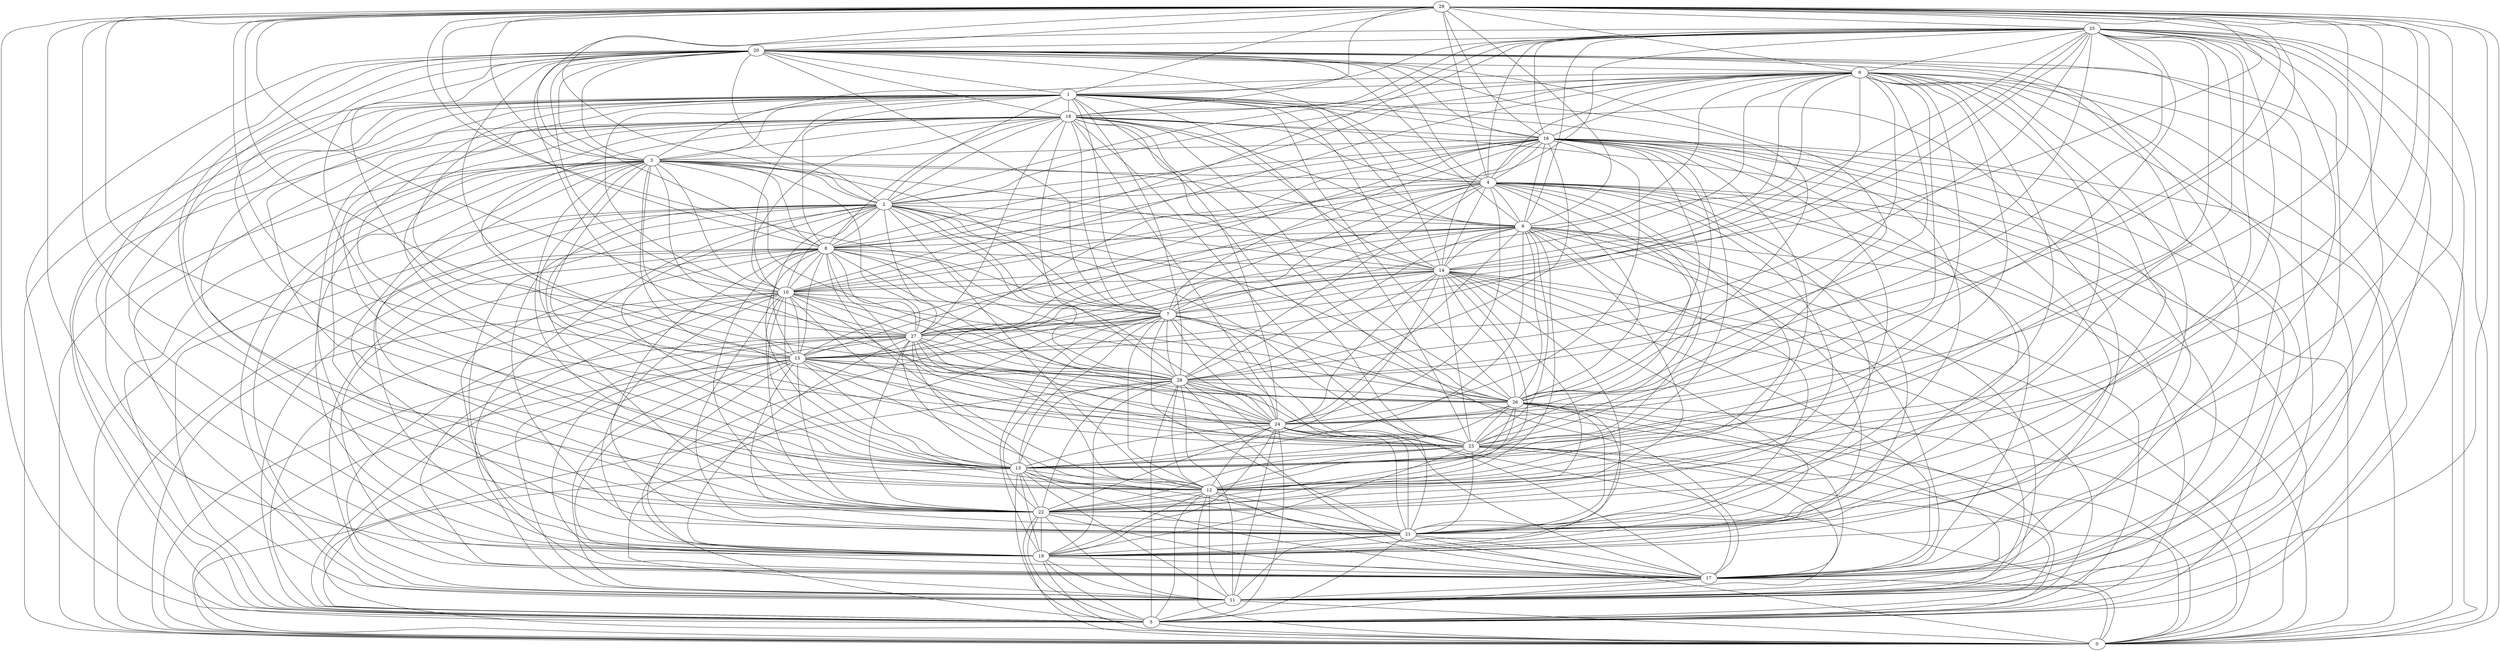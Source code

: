graph G {
    "25" -- "20";
    "28" -- "6";
    "28" -- "21";
    "20" -- "17";
    "25" -- "7";
    "19" -- "18";
    "26" -- "23";
    "22" -- "11";
    "17" -- "0";
    "17" -- "12";
    "28" -- "1";
    "20" -- "13";
    "27" -- "2";
    "5" -- "4";
    "24" -- "5";
    "23" -- "6";
    "22" -- "7";
    "12" -- "8";
    "14" -- "10";
    "18" -- "8";
    "15" -- "11";
    "19" -- "9";
    "21" -- "1";
    "18" -- "2";
    "14" -- "0";
    "11" -- "3";
    "15" -- "1";
    "12" -- "4";
    "12" -- "2";
    "17" -- "3";
    "14" -- "6";
    "15" -- "7";
    "21" -- "20";
    "29" -- "16";
    "24" -- "17";
    "25" -- "8";
    "20" -- "9";
    "28" -- "24";
    "19" -- "14";
    "19" -- "10";
    "26" -- "11";
    "5" -- "0";
    "29" -- "12";
    "11" -- "4";
    "7" -- "2";
    "10" -- "5";
    "22" -- "3";
    "17" -- "4";
    "27" -- "19";
    "20" -- "5";
    "28" -- "20";
    "20" -- "16";
    "27" -- "6";
    "22" -- "18";
    "29" -- "9";
    "26" -- "14";
    "26" -- "10";
    "19" -- "15";
    "19" -- "11";
    "28" -- "0";
    "20" -- "12";
    "25" -- "1";
    "13" -- "25";
    "24" -- "4";
    "29" -- "5";
    "27" -- "20";
    "18" -- "6";
    "26" -- "21";
    "7" -- "27";
    "29" -- "14";
    "24" -- "15";
    "19" -- "0";
    "19" -- "12";
    "1" -- "18";
    "18" -- "13";
    "25" -- "2";
    "9" -- "0";
    "3" -- "4";
    "7" -- "4";
    "6" -- "5";
    "21" -- "6";
    "16" -- "7";
    "24" -- "16";
    "8" -- "14";
    "15" -- "9";
    "12" -- "10";
    "20" -- "8";
    "17" -- "9";
    "22" -- "10";
    "16" -- "2";
    "13" -- "3";
    "13" -- "1";
    "14" -- "4";
    "10" -- "2";
    "15" -- "5";
    "19" -- "3";
    "12" -- "6";
    "20" -- "4";
    "20" -- "19";
    "9" -- "7";
    "23" -- "20";
    "22" -- "21";
    "29" -- "18";
    "27" -- "8";
    "26" -- "9";
    "17" -- "14";
    "17" -- "10";
    "20" -- "15";
    "28" -- "11";
    "28" -- "26";
    "7" -- "0";
    "6" -- "1";
    "5" -- "2";
    "8" -- "5";
    "24" -- "3";
    "7" -- "6";
    "19" -- "4";
    "29" -- "19";
    "18" -- "5";
    "22" -- "16";
    "25" -- "6";
    "23" -- "17";
    "28" -- "7";
    "28" -- "22";
    "20" -- "18";
    "25" -- "23";
    "24" -- "14";
    "24" -- "10";
    "29" -- "15";
    "21" -- "11";
    "12" -- "22";
    "23" -- "13";
    "28" -- "2";
    "26" -- "4";
    "27" -- "5";
    "16" -- "6";
    "24" -- "21";
    "21" -- "7";
    "23" -- "22";
    "9" -- "8";
    "26" -- "15";
    "21" -- "0";
    "13" -- "12";
    "16" -- "1";
    "16" -- "13";
    "23" -- "2";
    "11" -- "0";
    "6" -- "3";
    "10" -- "1";
    "11" -- "6";
    "18" -- "7";
    "26" -- "16";
    "17" -- "27";
    "13" -- "9";
    "22" -- "8";
    "23" -- "9";
    "25" -- "24";
    "20" -- "10";
    "25" -- "11";
    "2" -- "0";
    "15" -- "3";
    "3" -- "1";
    "8" -- "4";
    "29" -- "28";
    "8" -- "2";
    "13" -- "5";
    "21" -- "3";
    "22" -- "4";
    "22" -- "19";
    "11" -- "7";
    "23" -- "5";
    "17" -- "16";
    "28" -- "17";
    "27" -- "22";
    "27" -- "18";
    "29" -- "8";
    "24" -- "9";
    "23" -- "14";
    "29" -- "25";
    "22" -- "15";
    "25" -- "0";
    "25" -- "12";
    "4" -- "1";
    "28" -- "13";
    "3" -- "2";
    "26" -- "3";
    "29" -- "4";
    "16" -- "5";
    "24" -- "20";
    "29" -- "21";
    "21" -- "17";
    "27" -- "23";
    "23" -- "11";
    "16" -- "0";
    "16" -- "12";
    "29" -- "1";
    "21" -- "13";
    "26" -- "2";
    "25" -- "5";
    "22" -- "6";
    "23" -- "7";
    "11" -- "8";
    "10" -- "9";
    "17" -- "8";
    "12" -- "11";
    "23" -- "0";
    "15" -- "12";
    "22" -- "1";
    "14" -- "13";
    "21" -- "2";
    "13" -- "0";
    "8" -- "3";
    "8" -- "1";
    "15" -- "2";
    "9" -- "6";
    "12" -- "7";
    "28" -- "16";
    "25" -- "17";
    "24" -- "8";
    "21" -- "9";
    "27" -- "24";
    "18" -- "14";
    "18" -- "10";
    "26" -- "25";
    "27" -- "11";
    "4" -- "0";
    "28" -- "12";
    "28" -- "27";
    "10" -- "4";
    "6" -- "2";
    "11" -- "5";
    "23" -- "3";
    "4" -- "16";
    "24" -- "19";
    "21" -- "5";
    "19" -- "16";
    "26" -- "6";
    "18" -- "17";
    "25" -- "22";
    "25" -- "18";
    "28" -- "23";
    "21" -- "14";
    "29" -- "10";
    "16" -- "15";
    "16" -- "11";
    "27" -- "0";
    "27" -- "12";
    "26" -- "1";
    "26" -- "13";
    "28" -- "3";
    "26" -- "20";
    "29" -- "6";
    "27" -- "21";
    "24" -- "7";
    "28" -- "14";
    "25" -- "15";
    "18" -- "0";
    "18" -- "12";
    "19" -- "1";
    "19" -- "13";
    "24" -- "2";
    "8" -- "0";
    "5" -- "3";
    "6" -- "4";
    "7" -- "5";
    "20" -- "6";
    "17" -- "7";
    "13" -- "8";
    "15" -- "10";
    "19" -- "8";
    "14" -- "11";
    "18" -- "9";
    "20" -- "1";
    "19" -- "2";
    "15" -- "0";
    "10" -- "3";
    "14" -- "1";
    "13" -- "4";
    "13" -- "2";
    "16" -- "3";
    "15" -- "6";
    "21" -- "19";
    "14" -- "7";
    "22" -- "20";
    "23" -- "21";
    "28" -- "18";
    "26" -- "8";
    "27" -- "9";
    "29" -- "24";
    "16" -- "14";
    "16" -- "10";
    "21" -- "15";
    "29" -- "11";
    "6" -- "0";
    "7" -- "1";
    "4" -- "2";
    "9" -- "5";
    "25" -- "3";
    "4" -- "18";
    "26" -- "19";
    "19" -- "5";
    "29" -- "20";
    "21" -- "16";
    "24" -- "6";
    "29" -- "7";
    "23" -- "18";
    "28" -- "9";
    "27" -- "14";
    "27" -- "10";
    "18" -- "15";
    "18" -- "11";
    "29" -- "0";
    "21" -- "12";
    "24" -- "1";
    "24" -- "13";
    "25" -- "4";
    "28" -- "5";
    "19" -- "6";
    "25" -- "21";
    "26" -- "7";
    "27" -- "15";
    "20" -- "0";
    "17" -- "1";
    "17" -- "13";
    "22" -- "2";
    "10" -- "0";
    "7" -- "3";
    "11" -- "1";
    "10" -- "6";
    "19" -- "7";
    "25" -- "16";
    "15" -- "8";
    "14" -- "9";
    "13" -- "10";
    "21" -- "8";
    "16" -- "9";
    "15" -- "14";
    "23" -- "10";
    "17" -- "2";
    "1" -- "0";
    "12" -- "3";
    "12" -- "1";
    "15" -- "4";
    "11" -- "2";
    "14" -- "5";
    "18" -- "3";
    "13" -- "6";
    "21" -- "4";
    "23" -- "19";
    "8" -- "7";
    "29" -- "17";
    "26" -- "22";
    "26" -- "18";
    "28" -- "8";
    "25" -- "9";
    "22" -- "14";
    "23" -- "15";
    "29" -- "26";
    "24" -- "0";
    "24" -- "12";
    "5" -- "1";
    "29" -- "13";
    "27" -- "3";
    "28" -- "4";
    "28" -- "19";
    "17" -- "5";
    "23" -- "16";
    "22" -- "17";
    "29" -- "22";
    "21" -- "18";
    "24" -- "23";
    "25" -- "14";
    "25" -- "10";
    "15" -- "28";
    "20" -- "11";
    "23" -- "12";
    "22" -- "13";
    "29" -- "2";
    "27" -- "4";
    "26" -- "5";
    "17" -- "6";
    "20" -- "7";
    "10" -- "8";
    "11" -- "9";
    "16" -- "8";
    "13" -- "11";
    "22" -- "0";
    "14" -- "12";
    "23" -- "1";
    "15" -- "13";
    "20" -- "2";
    "12" -- "0";
    "9" -- "3";
    "9" -- "1";
    "14" -- "2";
    "8" -- "6";
    "13" -- "7";
    "27" -- "16";
    "26" -- "17";
    "12" -- "9";
    "11" -- "10";
    "23" -- "8";
    "22" -- "9";
    "26" -- "24";
    "21" -- "10";
    "27" -- "25";
    "24" -- "11";
    "3" -- "0";
    "14" -- "3";
    "29" -- "27";
    "2" -- "1";
    "9" -- "4";
    "2" -- "9";
    "12" -- "5";
    "20" -- "3";
    "23" -- "4";
    "25" -- "19";
    "10" -- "7";
    "22" -- "5";
    "18" -- "16";
    "19" -- "17";
    "24" -- "22";
    "24" -- "18";
    "29" -- "23";
    "20" -- "14";
    "28" -- "10";
    "28" -- "25";
    "17" -- "15";
    "17" -- "11";
    "27" -- "26";
    "26" -- "0";
    "26" -- "12";
    "27" -- "1";
    "27" -- "13";
    "29" -- "3";
}
